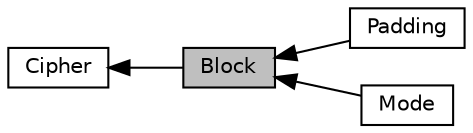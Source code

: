 digraph "Block"
{
  edge [fontname="Helvetica",fontsize="10",labelfontname="Helvetica",labelfontsize="10"];
  node [fontname="Helvetica",fontsize="10",shape=box];
  rankdir=LR;
  Node1 [label="Block",height=0.2,width=0.4,color="black", fillcolor="grey75", style="filled", fontcolor="black",tooltip="Symmetric Block Cipher Namespace."];
  Node4 [label="Padding",height=0.2,width=0.4,color="black", fillcolor="white", style="filled",URL="$group___padding.html",tooltip="Symmetric Block Cipher Padding Namespace."];
  Node3 [label="Mode",height=0.2,width=0.4,color="black", fillcolor="white", style="filled",URL="$group___mode.html",tooltip="Symmetric Block Cipher Mode Namespace."];
  Node2 [label="Cipher",height=0.2,width=0.4,color="black", fillcolor="white", style="filled",URL="$group___cipher.html",tooltip="Cryptographic Cipher Namespace."];
  Node2->Node1 [shape=plaintext, dir="back", style="solid"];
  Node1->Node3 [shape=plaintext, dir="back", style="solid"];
  Node1->Node4 [shape=plaintext, dir="back", style="solid"];
}
